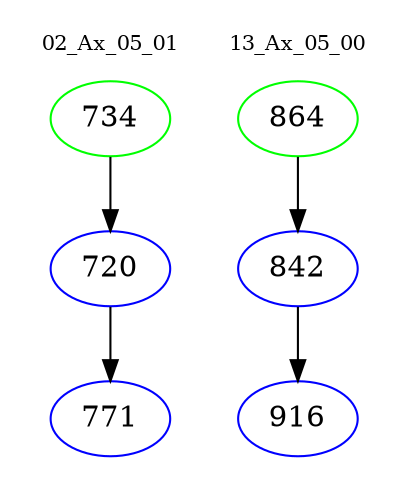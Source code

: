 digraph{
subgraph cluster_0 {
color = white
label = "02_Ax_05_01";
fontsize=10;
T0_734 [label="734", color="green"]
T0_734 -> T0_720 [color="black"]
T0_720 [label="720", color="blue"]
T0_720 -> T0_771 [color="black"]
T0_771 [label="771", color="blue"]
}
subgraph cluster_1 {
color = white
label = "13_Ax_05_00";
fontsize=10;
T1_864 [label="864", color="green"]
T1_864 -> T1_842 [color="black"]
T1_842 [label="842", color="blue"]
T1_842 -> T1_916 [color="black"]
T1_916 [label="916", color="blue"]
}
}
